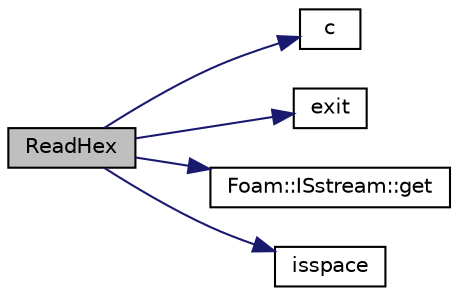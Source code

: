 digraph "ReadHex"
{
  bgcolor="transparent";
  edge [fontname="Helvetica",fontsize="10",labelfontname="Helvetica",labelfontsize="10"];
  node [fontname="Helvetica",fontsize="10",shape=record];
  rankdir="LR";
  Node1 [label="ReadHex",height=0.2,width=0.4,color="black", fillcolor="grey75", style="filled" fontcolor="black"];
  Node1 -> Node2 [color="midnightblue",fontsize="10",style="solid",fontname="Helvetica"];
  Node2 [label="c",height=0.2,width=0.4,color="black",URL="$PDRFoam_2bEqn_8H.html#a8dab7e96d4b85810ba0c8217fad6f741"];
  Node1 -> Node3 [color="midnightblue",fontsize="10",style="solid",fontname="Helvetica"];
  Node3 [label="exit",height=0.2,width=0.4,color="black",URL="$namespaceFoam.html#a06ca7250d8e89caf05243ec094843642"];
  Node1 -> Node4 [color="midnightblue",fontsize="10",style="solid",fontname="Helvetica"];
  Node4 [label="Foam::ISstream::get",height=0.2,width=0.4,color="black",URL="$classFoam_1_1ISstream.html#a0f0347eb40f563f69992b177ba0935c3",tooltip="Raw, low-level get character function. "];
  Node1 -> Node5 [color="midnightblue",fontsize="10",style="solid",fontname="Helvetica"];
  Node5 [label="isspace",height=0.2,width=0.4,color="black",URL="$namespaceFoam.html#ac59aa3b8348ab76e8621faf6ff2ead9b",tooltip="Test for horizontal whitespace. "];
}
